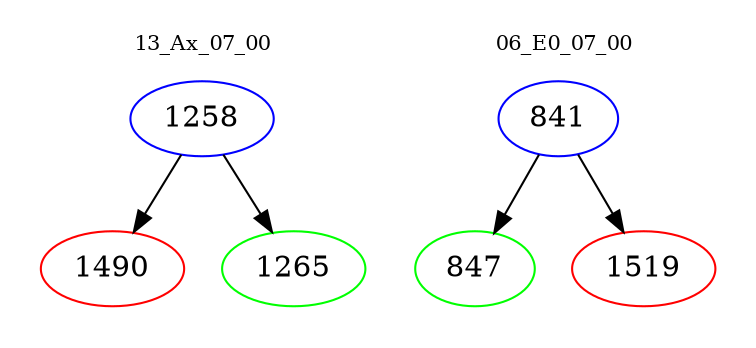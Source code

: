 digraph{
subgraph cluster_0 {
color = white
label = "13_Ax_07_00";
fontsize=10;
T0_1258 [label="1258", color="blue"]
T0_1258 -> T0_1490 [color="black"]
T0_1490 [label="1490", color="red"]
T0_1258 -> T0_1265 [color="black"]
T0_1265 [label="1265", color="green"]
}
subgraph cluster_1 {
color = white
label = "06_E0_07_00";
fontsize=10;
T1_841 [label="841", color="blue"]
T1_841 -> T1_847 [color="black"]
T1_847 [label="847", color="green"]
T1_841 -> T1_1519 [color="black"]
T1_1519 [label="1519", color="red"]
}
}
